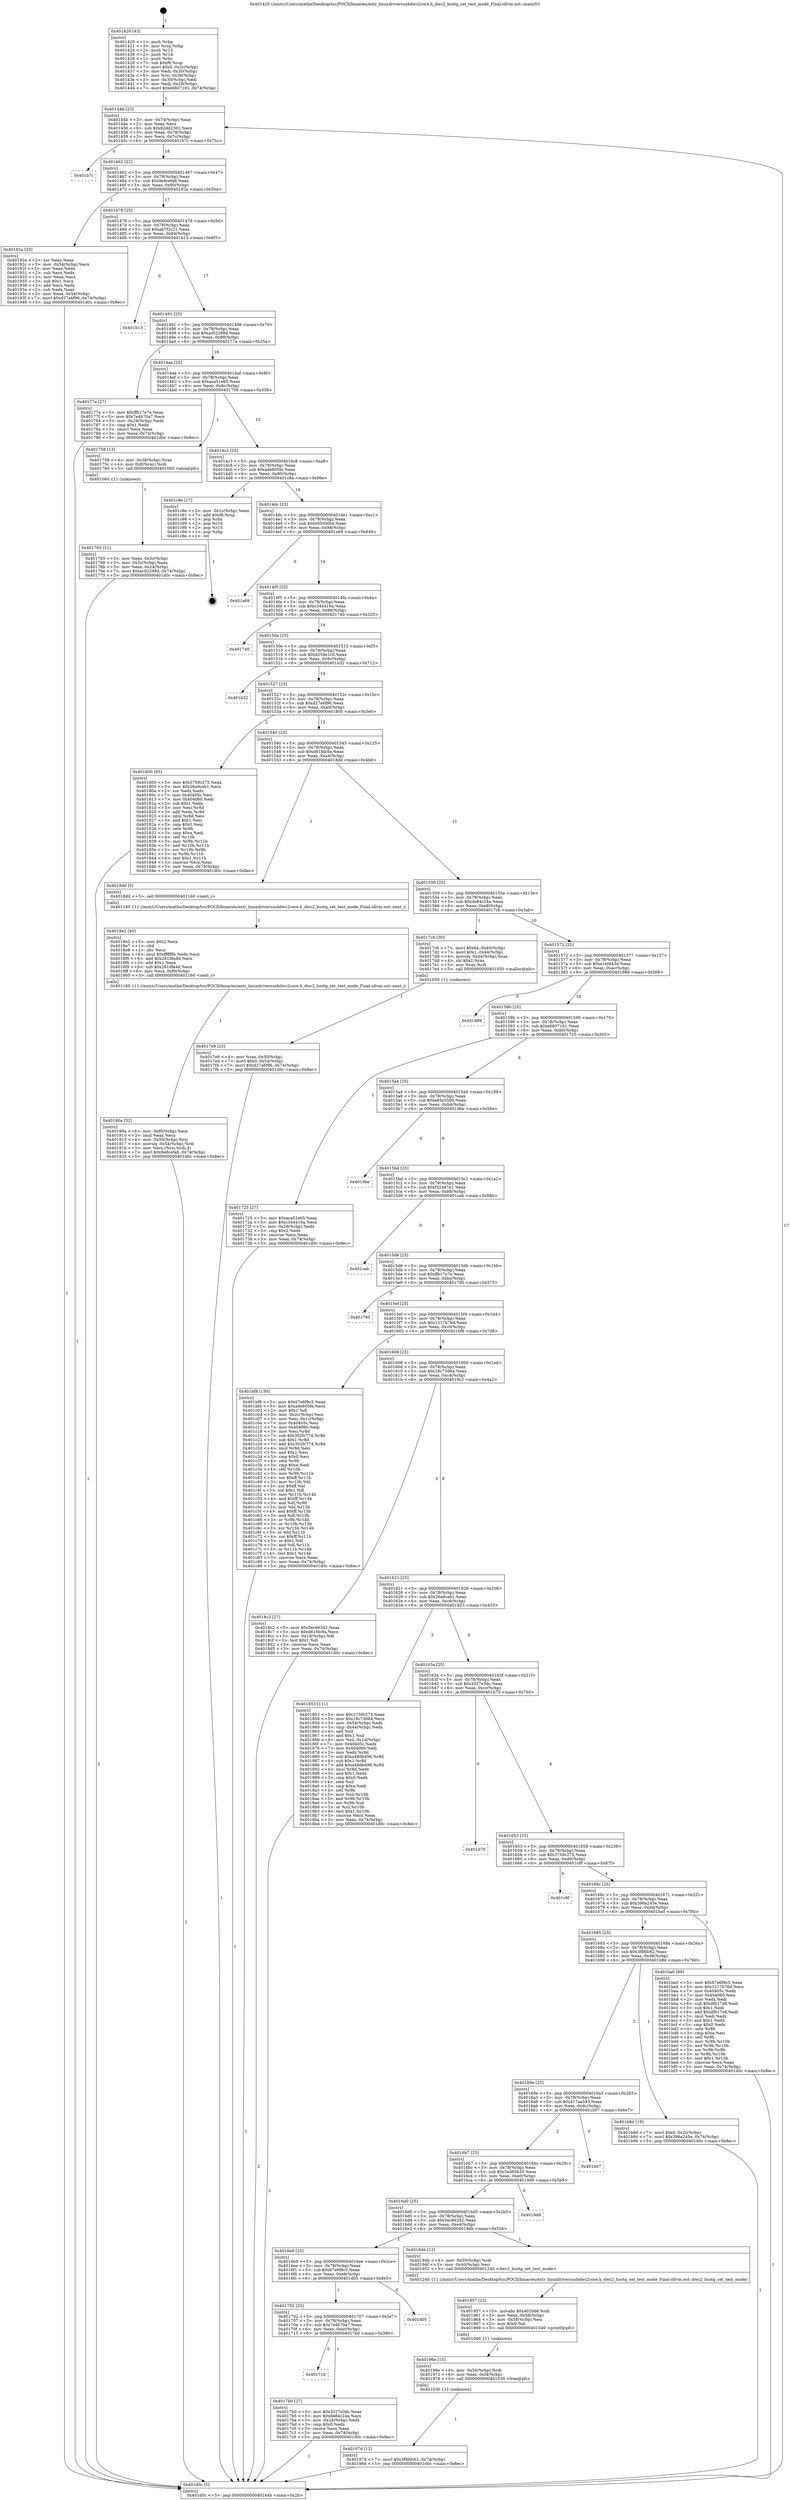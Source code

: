 digraph "0x401420" {
  label = "0x401420 (/mnt/c/Users/mathe/Desktop/tcc/POCII/binaries/extr_linuxdriversusbdwc2core.h_dwc2_hsotg_set_test_mode_Final-ollvm.out::main(0))"
  labelloc = "t"
  node[shape=record]

  Entry [label="",width=0.3,height=0.3,shape=circle,fillcolor=black,style=filled]
  "0x40144b" [label="{
     0x40144b [23]\l
     | [instrs]\l
     &nbsp;&nbsp;0x40144b \<+3\>: mov -0x74(%rbp),%eax\l
     &nbsp;&nbsp;0x40144e \<+2\>: mov %eax,%ecx\l
     &nbsp;&nbsp;0x401450 \<+6\>: sub $0x82dd2302,%ecx\l
     &nbsp;&nbsp;0x401456 \<+3\>: mov %eax,-0x78(%rbp)\l
     &nbsp;&nbsp;0x401459 \<+3\>: mov %ecx,-0x7c(%rbp)\l
     &nbsp;&nbsp;0x40145c \<+6\>: je 0000000000401b7c \<main+0x75c\>\l
  }"]
  "0x401b7c" [label="{
     0x401b7c\l
  }", style=dashed]
  "0x401462" [label="{
     0x401462 [22]\l
     | [instrs]\l
     &nbsp;&nbsp;0x401462 \<+5\>: jmp 0000000000401467 \<main+0x47\>\l
     &nbsp;&nbsp;0x401467 \<+3\>: mov -0x78(%rbp),%eax\l
     &nbsp;&nbsp;0x40146a \<+5\>: sub $0x9e8cefa6,%eax\l
     &nbsp;&nbsp;0x40146f \<+3\>: mov %eax,-0x80(%rbp)\l
     &nbsp;&nbsp;0x401472 \<+6\>: je 000000000040192a \<main+0x50a\>\l
  }"]
  Exit [label="",width=0.3,height=0.3,shape=circle,fillcolor=black,style=filled,peripheries=2]
  "0x40192a" [label="{
     0x40192a [33]\l
     | [instrs]\l
     &nbsp;&nbsp;0x40192a \<+2\>: xor %eax,%eax\l
     &nbsp;&nbsp;0x40192c \<+3\>: mov -0x54(%rbp),%ecx\l
     &nbsp;&nbsp;0x40192f \<+2\>: mov %eax,%edx\l
     &nbsp;&nbsp;0x401931 \<+2\>: sub %ecx,%edx\l
     &nbsp;&nbsp;0x401933 \<+2\>: mov %eax,%ecx\l
     &nbsp;&nbsp;0x401935 \<+3\>: sub $0x1,%ecx\l
     &nbsp;&nbsp;0x401938 \<+2\>: add %ecx,%edx\l
     &nbsp;&nbsp;0x40193a \<+2\>: sub %edx,%eax\l
     &nbsp;&nbsp;0x40193c \<+3\>: mov %eax,-0x54(%rbp)\l
     &nbsp;&nbsp;0x40193f \<+7\>: movl $0xd27a6f96,-0x74(%rbp)\l
     &nbsp;&nbsp;0x401946 \<+5\>: jmp 0000000000401d0c \<main+0x8ec\>\l
  }"]
  "0x401478" [label="{
     0x401478 [25]\l
     | [instrs]\l
     &nbsp;&nbsp;0x401478 \<+5\>: jmp 000000000040147d \<main+0x5d\>\l
     &nbsp;&nbsp;0x40147d \<+3\>: mov -0x78(%rbp),%eax\l
     &nbsp;&nbsp;0x401480 \<+5\>: sub $0xab7f2c21,%eax\l
     &nbsp;&nbsp;0x401485 \<+6\>: mov %eax,-0x84(%rbp)\l
     &nbsp;&nbsp;0x40148b \<+6\>: je 0000000000401b13 \<main+0x6f3\>\l
  }"]
  "0x40197d" [label="{
     0x40197d [12]\l
     | [instrs]\l
     &nbsp;&nbsp;0x40197d \<+7\>: movl $0x3f86fc62,-0x74(%rbp)\l
     &nbsp;&nbsp;0x401984 \<+5\>: jmp 0000000000401d0c \<main+0x8ec\>\l
  }"]
  "0x401b13" [label="{
     0x401b13\l
  }", style=dashed]
  "0x401491" [label="{
     0x401491 [25]\l
     | [instrs]\l
     &nbsp;&nbsp;0x401491 \<+5\>: jmp 0000000000401496 \<main+0x76\>\l
     &nbsp;&nbsp;0x401496 \<+3\>: mov -0x78(%rbp),%eax\l
     &nbsp;&nbsp;0x401499 \<+5\>: sub $0xac02298d,%eax\l
     &nbsp;&nbsp;0x40149e \<+6\>: mov %eax,-0x88(%rbp)\l
     &nbsp;&nbsp;0x4014a4 \<+6\>: je 000000000040177a \<main+0x35a\>\l
  }"]
  "0x40196e" [label="{
     0x40196e [15]\l
     | [instrs]\l
     &nbsp;&nbsp;0x40196e \<+4\>: mov -0x50(%rbp),%rdi\l
     &nbsp;&nbsp;0x401972 \<+6\>: mov %eax,-0xf4(%rbp)\l
     &nbsp;&nbsp;0x401978 \<+5\>: call 0000000000401030 \<free@plt\>\l
     | [calls]\l
     &nbsp;&nbsp;0x401030 \{1\} (unknown)\l
  }"]
  "0x40177a" [label="{
     0x40177a [27]\l
     | [instrs]\l
     &nbsp;&nbsp;0x40177a \<+5\>: mov $0xffb17e7e,%eax\l
     &nbsp;&nbsp;0x40177f \<+5\>: mov $0x7e4b70a7,%ecx\l
     &nbsp;&nbsp;0x401784 \<+3\>: mov -0x24(%rbp),%edx\l
     &nbsp;&nbsp;0x401787 \<+3\>: cmp $0x1,%edx\l
     &nbsp;&nbsp;0x40178a \<+3\>: cmovl %ecx,%eax\l
     &nbsp;&nbsp;0x40178d \<+3\>: mov %eax,-0x74(%rbp)\l
     &nbsp;&nbsp;0x401790 \<+5\>: jmp 0000000000401d0c \<main+0x8ec\>\l
  }"]
  "0x4014aa" [label="{
     0x4014aa [25]\l
     | [instrs]\l
     &nbsp;&nbsp;0x4014aa \<+5\>: jmp 00000000004014af \<main+0x8f\>\l
     &nbsp;&nbsp;0x4014af \<+3\>: mov -0x78(%rbp),%eax\l
     &nbsp;&nbsp;0x4014b2 \<+5\>: sub $0xaca51e65,%eax\l
     &nbsp;&nbsp;0x4014b7 \<+6\>: mov %eax,-0x8c(%rbp)\l
     &nbsp;&nbsp;0x4014bd \<+6\>: je 0000000000401758 \<main+0x338\>\l
  }"]
  "0x401957" [label="{
     0x401957 [23]\l
     | [instrs]\l
     &nbsp;&nbsp;0x401957 \<+10\>: movabs $0x4020d6,%rdi\l
     &nbsp;&nbsp;0x401961 \<+3\>: mov %eax,-0x58(%rbp)\l
     &nbsp;&nbsp;0x401964 \<+3\>: mov -0x58(%rbp),%esi\l
     &nbsp;&nbsp;0x401967 \<+2\>: mov $0x0,%al\l
     &nbsp;&nbsp;0x401969 \<+5\>: call 0000000000401040 \<printf@plt\>\l
     | [calls]\l
     &nbsp;&nbsp;0x401040 \{1\} (unknown)\l
  }"]
  "0x401758" [label="{
     0x401758 [13]\l
     | [instrs]\l
     &nbsp;&nbsp;0x401758 \<+4\>: mov -0x38(%rbp),%rax\l
     &nbsp;&nbsp;0x40175c \<+4\>: mov 0x8(%rax),%rdi\l
     &nbsp;&nbsp;0x401760 \<+5\>: call 0000000000401060 \<atoi@plt\>\l
     | [calls]\l
     &nbsp;&nbsp;0x401060 \{1\} (unknown)\l
  }"]
  "0x4014c3" [label="{
     0x4014c3 [25]\l
     | [instrs]\l
     &nbsp;&nbsp;0x4014c3 \<+5\>: jmp 00000000004014c8 \<main+0xa8\>\l
     &nbsp;&nbsp;0x4014c8 \<+3\>: mov -0x78(%rbp),%eax\l
     &nbsp;&nbsp;0x4014cb \<+5\>: sub $0xade605fe,%eax\l
     &nbsp;&nbsp;0x4014d0 \<+6\>: mov %eax,-0x90(%rbp)\l
     &nbsp;&nbsp;0x4014d6 \<+6\>: je 0000000000401c8e \<main+0x86e\>\l
  }"]
  "0x40190a" [label="{
     0x40190a [32]\l
     | [instrs]\l
     &nbsp;&nbsp;0x40190a \<+6\>: mov -0xf0(%rbp),%ecx\l
     &nbsp;&nbsp;0x401910 \<+3\>: imul %eax,%ecx\l
     &nbsp;&nbsp;0x401913 \<+4\>: mov -0x50(%rbp),%rsi\l
     &nbsp;&nbsp;0x401917 \<+4\>: movslq -0x54(%rbp),%rdi\l
     &nbsp;&nbsp;0x40191b \<+3\>: mov %ecx,(%rsi,%rdi,4)\l
     &nbsp;&nbsp;0x40191e \<+7\>: movl $0x9e8cefa6,-0x74(%rbp)\l
     &nbsp;&nbsp;0x401925 \<+5\>: jmp 0000000000401d0c \<main+0x8ec\>\l
  }"]
  "0x401c8e" [label="{
     0x401c8e [17]\l
     | [instrs]\l
     &nbsp;&nbsp;0x401c8e \<+3\>: mov -0x1c(%rbp),%eax\l
     &nbsp;&nbsp;0x401c91 \<+7\>: add $0xf8,%rsp\l
     &nbsp;&nbsp;0x401c98 \<+1\>: pop %rbx\l
     &nbsp;&nbsp;0x401c99 \<+2\>: pop %r14\l
     &nbsp;&nbsp;0x401c9b \<+2\>: pop %r15\l
     &nbsp;&nbsp;0x401c9d \<+1\>: pop %rbp\l
     &nbsp;&nbsp;0x401c9e \<+1\>: ret\l
  }"]
  "0x4014dc" [label="{
     0x4014dc [25]\l
     | [instrs]\l
     &nbsp;&nbsp;0x4014dc \<+5\>: jmp 00000000004014e1 \<main+0xc1\>\l
     &nbsp;&nbsp;0x4014e1 \<+3\>: mov -0x78(%rbp),%eax\l
     &nbsp;&nbsp;0x4014e4 \<+5\>: sub $0xb050d0ce,%eax\l
     &nbsp;&nbsp;0x4014e9 \<+6\>: mov %eax,-0x94(%rbp)\l
     &nbsp;&nbsp;0x4014ef \<+6\>: je 0000000000401a69 \<main+0x649\>\l
  }"]
  "0x4018e2" [label="{
     0x4018e2 [40]\l
     | [instrs]\l
     &nbsp;&nbsp;0x4018e2 \<+5\>: mov $0x2,%ecx\l
     &nbsp;&nbsp;0x4018e7 \<+1\>: cltd\l
     &nbsp;&nbsp;0x4018e8 \<+2\>: idiv %ecx\l
     &nbsp;&nbsp;0x4018ea \<+6\>: imul $0xfffffffe,%edx,%ecx\l
     &nbsp;&nbsp;0x4018f0 \<+6\>: add $0x281dfa4d,%ecx\l
     &nbsp;&nbsp;0x4018f6 \<+3\>: add $0x1,%ecx\l
     &nbsp;&nbsp;0x4018f9 \<+6\>: sub $0x281dfa4d,%ecx\l
     &nbsp;&nbsp;0x4018ff \<+6\>: mov %ecx,-0xf0(%rbp)\l
     &nbsp;&nbsp;0x401905 \<+5\>: call 0000000000401160 \<next_i\>\l
     | [calls]\l
     &nbsp;&nbsp;0x401160 \{1\} (/mnt/c/Users/mathe/Desktop/tcc/POCII/binaries/extr_linuxdriversusbdwc2core.h_dwc2_hsotg_set_test_mode_Final-ollvm.out::next_i)\l
  }"]
  "0x401a69" [label="{
     0x401a69\l
  }", style=dashed]
  "0x4014f5" [label="{
     0x4014f5 [25]\l
     | [instrs]\l
     &nbsp;&nbsp;0x4014f5 \<+5\>: jmp 00000000004014fa \<main+0xda\>\l
     &nbsp;&nbsp;0x4014fa \<+3\>: mov -0x78(%rbp),%eax\l
     &nbsp;&nbsp;0x4014fd \<+5\>: sub $0xc344416a,%eax\l
     &nbsp;&nbsp;0x401502 \<+6\>: mov %eax,-0x98(%rbp)\l
     &nbsp;&nbsp;0x401508 \<+6\>: je 0000000000401740 \<main+0x320\>\l
  }"]
  "0x4017e9" [label="{
     0x4017e9 [23]\l
     | [instrs]\l
     &nbsp;&nbsp;0x4017e9 \<+4\>: mov %rax,-0x50(%rbp)\l
     &nbsp;&nbsp;0x4017ed \<+7\>: movl $0x0,-0x54(%rbp)\l
     &nbsp;&nbsp;0x4017f4 \<+7\>: movl $0xd27a6f96,-0x74(%rbp)\l
     &nbsp;&nbsp;0x4017fb \<+5\>: jmp 0000000000401d0c \<main+0x8ec\>\l
  }"]
  "0x401740" [label="{
     0x401740\l
  }", style=dashed]
  "0x40150e" [label="{
     0x40150e [25]\l
     | [instrs]\l
     &nbsp;&nbsp;0x40150e \<+5\>: jmp 0000000000401513 \<main+0xf3\>\l
     &nbsp;&nbsp;0x401513 \<+3\>: mov -0x78(%rbp),%eax\l
     &nbsp;&nbsp;0x401516 \<+5\>: sub $0xd254e1c0,%eax\l
     &nbsp;&nbsp;0x40151b \<+6\>: mov %eax,-0x9c(%rbp)\l
     &nbsp;&nbsp;0x401521 \<+6\>: je 0000000000401b32 \<main+0x712\>\l
  }"]
  "0x40171b" [label="{
     0x40171b\l
  }", style=dashed]
  "0x401b32" [label="{
     0x401b32\l
  }", style=dashed]
  "0x401527" [label="{
     0x401527 [25]\l
     | [instrs]\l
     &nbsp;&nbsp;0x401527 \<+5\>: jmp 000000000040152c \<main+0x10c\>\l
     &nbsp;&nbsp;0x40152c \<+3\>: mov -0x78(%rbp),%eax\l
     &nbsp;&nbsp;0x40152f \<+5\>: sub $0xd27a6f96,%eax\l
     &nbsp;&nbsp;0x401534 \<+6\>: mov %eax,-0xa0(%rbp)\l
     &nbsp;&nbsp;0x40153a \<+6\>: je 0000000000401800 \<main+0x3e0\>\l
  }"]
  "0x4017b0" [label="{
     0x4017b0 [27]\l
     | [instrs]\l
     &nbsp;&nbsp;0x4017b0 \<+5\>: mov $0x3327e3dc,%eax\l
     &nbsp;&nbsp;0x4017b5 \<+5\>: mov $0xde84c24a,%ecx\l
     &nbsp;&nbsp;0x4017ba \<+3\>: mov -0x24(%rbp),%edx\l
     &nbsp;&nbsp;0x4017bd \<+3\>: cmp $0x0,%edx\l
     &nbsp;&nbsp;0x4017c0 \<+3\>: cmove %ecx,%eax\l
     &nbsp;&nbsp;0x4017c3 \<+3\>: mov %eax,-0x74(%rbp)\l
     &nbsp;&nbsp;0x4017c6 \<+5\>: jmp 0000000000401d0c \<main+0x8ec\>\l
  }"]
  "0x401800" [label="{
     0x401800 [83]\l
     | [instrs]\l
     &nbsp;&nbsp;0x401800 \<+5\>: mov $0x3759c275,%eax\l
     &nbsp;&nbsp;0x401805 \<+5\>: mov $0x26a9cab1,%ecx\l
     &nbsp;&nbsp;0x40180a \<+2\>: xor %edx,%edx\l
     &nbsp;&nbsp;0x40180c \<+7\>: mov 0x40405c,%esi\l
     &nbsp;&nbsp;0x401813 \<+7\>: mov 0x404060,%edi\l
     &nbsp;&nbsp;0x40181a \<+3\>: sub $0x1,%edx\l
     &nbsp;&nbsp;0x40181d \<+3\>: mov %esi,%r8d\l
     &nbsp;&nbsp;0x401820 \<+3\>: add %edx,%r8d\l
     &nbsp;&nbsp;0x401823 \<+4\>: imul %r8d,%esi\l
     &nbsp;&nbsp;0x401827 \<+3\>: and $0x1,%esi\l
     &nbsp;&nbsp;0x40182a \<+3\>: cmp $0x0,%esi\l
     &nbsp;&nbsp;0x40182d \<+4\>: sete %r9b\l
     &nbsp;&nbsp;0x401831 \<+3\>: cmp $0xa,%edi\l
     &nbsp;&nbsp;0x401834 \<+4\>: setl %r10b\l
     &nbsp;&nbsp;0x401838 \<+3\>: mov %r9b,%r11b\l
     &nbsp;&nbsp;0x40183b \<+3\>: and %r10b,%r11b\l
     &nbsp;&nbsp;0x40183e \<+3\>: xor %r10b,%r9b\l
     &nbsp;&nbsp;0x401841 \<+3\>: or %r9b,%r11b\l
     &nbsp;&nbsp;0x401844 \<+4\>: test $0x1,%r11b\l
     &nbsp;&nbsp;0x401848 \<+3\>: cmovne %ecx,%eax\l
     &nbsp;&nbsp;0x40184b \<+3\>: mov %eax,-0x74(%rbp)\l
     &nbsp;&nbsp;0x40184e \<+5\>: jmp 0000000000401d0c \<main+0x8ec\>\l
  }"]
  "0x401540" [label="{
     0x401540 [25]\l
     | [instrs]\l
     &nbsp;&nbsp;0x401540 \<+5\>: jmp 0000000000401545 \<main+0x125\>\l
     &nbsp;&nbsp;0x401545 \<+3\>: mov -0x78(%rbp),%eax\l
     &nbsp;&nbsp;0x401548 \<+5\>: sub $0xd61fdc9a,%eax\l
     &nbsp;&nbsp;0x40154d \<+6\>: mov %eax,-0xa4(%rbp)\l
     &nbsp;&nbsp;0x401553 \<+6\>: je 00000000004018dd \<main+0x4bd\>\l
  }"]
  "0x401702" [label="{
     0x401702 [25]\l
     | [instrs]\l
     &nbsp;&nbsp;0x401702 \<+5\>: jmp 0000000000401707 \<main+0x2e7\>\l
     &nbsp;&nbsp;0x401707 \<+3\>: mov -0x78(%rbp),%eax\l
     &nbsp;&nbsp;0x40170a \<+5\>: sub $0x7e4b70a7,%eax\l
     &nbsp;&nbsp;0x40170f \<+6\>: mov %eax,-0xec(%rbp)\l
     &nbsp;&nbsp;0x401715 \<+6\>: je 00000000004017b0 \<main+0x390\>\l
  }"]
  "0x4018dd" [label="{
     0x4018dd [5]\l
     | [instrs]\l
     &nbsp;&nbsp;0x4018dd \<+5\>: call 0000000000401160 \<next_i\>\l
     | [calls]\l
     &nbsp;&nbsp;0x401160 \{1\} (/mnt/c/Users/mathe/Desktop/tcc/POCII/binaries/extr_linuxdriversusbdwc2core.h_dwc2_hsotg_set_test_mode_Final-ollvm.out::next_i)\l
  }"]
  "0x401559" [label="{
     0x401559 [25]\l
     | [instrs]\l
     &nbsp;&nbsp;0x401559 \<+5\>: jmp 000000000040155e \<main+0x13e\>\l
     &nbsp;&nbsp;0x40155e \<+3\>: mov -0x78(%rbp),%eax\l
     &nbsp;&nbsp;0x401561 \<+5\>: sub $0xde84c24a,%eax\l
     &nbsp;&nbsp;0x401566 \<+6\>: mov %eax,-0xa8(%rbp)\l
     &nbsp;&nbsp;0x40156c \<+6\>: je 00000000004017cb \<main+0x3ab\>\l
  }"]
  "0x401d05" [label="{
     0x401d05\l
  }", style=dashed]
  "0x4017cb" [label="{
     0x4017cb [30]\l
     | [instrs]\l
     &nbsp;&nbsp;0x4017cb \<+7\>: movl $0x64,-0x40(%rbp)\l
     &nbsp;&nbsp;0x4017d2 \<+7\>: movl $0x1,-0x44(%rbp)\l
     &nbsp;&nbsp;0x4017d9 \<+4\>: movslq -0x44(%rbp),%rax\l
     &nbsp;&nbsp;0x4017dd \<+4\>: shl $0x2,%rax\l
     &nbsp;&nbsp;0x4017e1 \<+3\>: mov %rax,%rdi\l
     &nbsp;&nbsp;0x4017e4 \<+5\>: call 0000000000401050 \<malloc@plt\>\l
     | [calls]\l
     &nbsp;&nbsp;0x401050 \{1\} (unknown)\l
  }"]
  "0x401572" [label="{
     0x401572 [25]\l
     | [instrs]\l
     &nbsp;&nbsp;0x401572 \<+5\>: jmp 0000000000401577 \<main+0x157\>\l
     &nbsp;&nbsp;0x401577 \<+3\>: mov -0x78(%rbp),%eax\l
     &nbsp;&nbsp;0x40157a \<+5\>: sub $0xe1ef443d,%eax\l
     &nbsp;&nbsp;0x40157f \<+6\>: mov %eax,-0xac(%rbp)\l
     &nbsp;&nbsp;0x401585 \<+6\>: je 0000000000401989 \<main+0x569\>\l
  }"]
  "0x4016e9" [label="{
     0x4016e9 [25]\l
     | [instrs]\l
     &nbsp;&nbsp;0x4016e9 \<+5\>: jmp 00000000004016ee \<main+0x2ce\>\l
     &nbsp;&nbsp;0x4016ee \<+3\>: mov -0x78(%rbp),%eax\l
     &nbsp;&nbsp;0x4016f1 \<+5\>: sub $0x67e6f9c5,%eax\l
     &nbsp;&nbsp;0x4016f6 \<+6\>: mov %eax,-0xe8(%rbp)\l
     &nbsp;&nbsp;0x4016fc \<+6\>: je 0000000000401d05 \<main+0x8e5\>\l
  }"]
  "0x401989" [label="{
     0x401989\l
  }", style=dashed]
  "0x40158b" [label="{
     0x40158b [25]\l
     | [instrs]\l
     &nbsp;&nbsp;0x40158b \<+5\>: jmp 0000000000401590 \<main+0x170\>\l
     &nbsp;&nbsp;0x401590 \<+3\>: mov -0x78(%rbp),%eax\l
     &nbsp;&nbsp;0x401593 \<+5\>: sub $0xe6807161,%eax\l
     &nbsp;&nbsp;0x401598 \<+6\>: mov %eax,-0xb0(%rbp)\l
     &nbsp;&nbsp;0x40159e \<+6\>: je 0000000000401725 \<main+0x305\>\l
  }"]
  "0x40194b" [label="{
     0x40194b [12]\l
     | [instrs]\l
     &nbsp;&nbsp;0x40194b \<+4\>: mov -0x50(%rbp),%rdi\l
     &nbsp;&nbsp;0x40194f \<+3\>: mov -0x40(%rbp),%esi\l
     &nbsp;&nbsp;0x401952 \<+5\>: call 0000000000401240 \<dwc2_hsotg_set_test_mode\>\l
     | [calls]\l
     &nbsp;&nbsp;0x401240 \{1\} (/mnt/c/Users/mathe/Desktop/tcc/POCII/binaries/extr_linuxdriversusbdwc2core.h_dwc2_hsotg_set_test_mode_Final-ollvm.out::dwc2_hsotg_set_test_mode)\l
  }"]
  "0x401725" [label="{
     0x401725 [27]\l
     | [instrs]\l
     &nbsp;&nbsp;0x401725 \<+5\>: mov $0xaca51e65,%eax\l
     &nbsp;&nbsp;0x40172a \<+5\>: mov $0xc344416a,%ecx\l
     &nbsp;&nbsp;0x40172f \<+3\>: mov -0x28(%rbp),%edx\l
     &nbsp;&nbsp;0x401732 \<+3\>: cmp $0x2,%edx\l
     &nbsp;&nbsp;0x401735 \<+3\>: cmovne %ecx,%eax\l
     &nbsp;&nbsp;0x401738 \<+3\>: mov %eax,-0x74(%rbp)\l
     &nbsp;&nbsp;0x40173b \<+5\>: jmp 0000000000401d0c \<main+0x8ec\>\l
  }"]
  "0x4015a4" [label="{
     0x4015a4 [25]\l
     | [instrs]\l
     &nbsp;&nbsp;0x4015a4 \<+5\>: jmp 00000000004015a9 \<main+0x189\>\l
     &nbsp;&nbsp;0x4015a9 \<+3\>: mov -0x78(%rbp),%eax\l
     &nbsp;&nbsp;0x4015ac \<+5\>: sub $0xe83e5506,%eax\l
     &nbsp;&nbsp;0x4015b1 \<+6\>: mov %eax,-0xb4(%rbp)\l
     &nbsp;&nbsp;0x4015b7 \<+6\>: je 00000000004019be \<main+0x59e\>\l
  }"]
  "0x401d0c" [label="{
     0x401d0c [5]\l
     | [instrs]\l
     &nbsp;&nbsp;0x401d0c \<+5\>: jmp 000000000040144b \<main+0x2b\>\l
  }"]
  "0x401420" [label="{
     0x401420 [43]\l
     | [instrs]\l
     &nbsp;&nbsp;0x401420 \<+1\>: push %rbp\l
     &nbsp;&nbsp;0x401421 \<+3\>: mov %rsp,%rbp\l
     &nbsp;&nbsp;0x401424 \<+2\>: push %r15\l
     &nbsp;&nbsp;0x401426 \<+2\>: push %r14\l
     &nbsp;&nbsp;0x401428 \<+1\>: push %rbx\l
     &nbsp;&nbsp;0x401429 \<+7\>: sub $0xf8,%rsp\l
     &nbsp;&nbsp;0x401430 \<+7\>: movl $0x0,-0x2c(%rbp)\l
     &nbsp;&nbsp;0x401437 \<+3\>: mov %edi,-0x30(%rbp)\l
     &nbsp;&nbsp;0x40143a \<+4\>: mov %rsi,-0x38(%rbp)\l
     &nbsp;&nbsp;0x40143e \<+3\>: mov -0x30(%rbp),%edi\l
     &nbsp;&nbsp;0x401441 \<+3\>: mov %edi,-0x28(%rbp)\l
     &nbsp;&nbsp;0x401444 \<+7\>: movl $0xe6807161,-0x74(%rbp)\l
  }"]
  "0x401765" [label="{
     0x401765 [21]\l
     | [instrs]\l
     &nbsp;&nbsp;0x401765 \<+3\>: mov %eax,-0x3c(%rbp)\l
     &nbsp;&nbsp;0x401768 \<+3\>: mov -0x3c(%rbp),%eax\l
     &nbsp;&nbsp;0x40176b \<+3\>: mov %eax,-0x24(%rbp)\l
     &nbsp;&nbsp;0x40176e \<+7\>: movl $0xac02298d,-0x74(%rbp)\l
     &nbsp;&nbsp;0x401775 \<+5\>: jmp 0000000000401d0c \<main+0x8ec\>\l
  }"]
  "0x4016d0" [label="{
     0x4016d0 [25]\l
     | [instrs]\l
     &nbsp;&nbsp;0x4016d0 \<+5\>: jmp 00000000004016d5 \<main+0x2b5\>\l
     &nbsp;&nbsp;0x4016d5 \<+3\>: mov -0x78(%rbp),%eax\l
     &nbsp;&nbsp;0x4016d8 \<+5\>: sub $0x5ec66342,%eax\l
     &nbsp;&nbsp;0x4016dd \<+6\>: mov %eax,-0xe4(%rbp)\l
     &nbsp;&nbsp;0x4016e3 \<+6\>: je 000000000040194b \<main+0x52b\>\l
  }"]
  "0x4019be" [label="{
     0x4019be\l
  }", style=dashed]
  "0x4015bd" [label="{
     0x4015bd [25]\l
     | [instrs]\l
     &nbsp;&nbsp;0x4015bd \<+5\>: jmp 00000000004015c2 \<main+0x1a2\>\l
     &nbsp;&nbsp;0x4015c2 \<+3\>: mov -0x78(%rbp),%eax\l
     &nbsp;&nbsp;0x4015c5 \<+5\>: sub $0xf32497e1,%eax\l
     &nbsp;&nbsp;0x4015ca \<+6\>: mov %eax,-0xb8(%rbp)\l
     &nbsp;&nbsp;0x4015d0 \<+6\>: je 0000000000401cab \<main+0x88b\>\l
  }"]
  "0x4019d9" [label="{
     0x4019d9\l
  }", style=dashed]
  "0x401cab" [label="{
     0x401cab\l
  }", style=dashed]
  "0x4015d6" [label="{
     0x4015d6 [25]\l
     | [instrs]\l
     &nbsp;&nbsp;0x4015d6 \<+5\>: jmp 00000000004015db \<main+0x1bb\>\l
     &nbsp;&nbsp;0x4015db \<+3\>: mov -0x78(%rbp),%eax\l
     &nbsp;&nbsp;0x4015de \<+5\>: sub $0xffb17e7e,%eax\l
     &nbsp;&nbsp;0x4015e3 \<+6\>: mov %eax,-0xbc(%rbp)\l
     &nbsp;&nbsp;0x4015e9 \<+6\>: je 0000000000401795 \<main+0x375\>\l
  }"]
  "0x4016b7" [label="{
     0x4016b7 [25]\l
     | [instrs]\l
     &nbsp;&nbsp;0x4016b7 \<+5\>: jmp 00000000004016bc \<main+0x29c\>\l
     &nbsp;&nbsp;0x4016bc \<+3\>: mov -0x78(%rbp),%eax\l
     &nbsp;&nbsp;0x4016bf \<+5\>: sub $0x5ad65b35,%eax\l
     &nbsp;&nbsp;0x4016c4 \<+6\>: mov %eax,-0xe0(%rbp)\l
     &nbsp;&nbsp;0x4016ca \<+6\>: je 00000000004019d9 \<main+0x5b9\>\l
  }"]
  "0x401795" [label="{
     0x401795\l
  }", style=dashed]
  "0x4015ef" [label="{
     0x4015ef [25]\l
     | [instrs]\l
     &nbsp;&nbsp;0x4015ef \<+5\>: jmp 00000000004015f4 \<main+0x1d4\>\l
     &nbsp;&nbsp;0x4015f4 \<+3\>: mov -0x78(%rbp),%eax\l
     &nbsp;&nbsp;0x4015f7 \<+5\>: sub $0x1217b76d,%eax\l
     &nbsp;&nbsp;0x4015fc \<+6\>: mov %eax,-0xc0(%rbp)\l
     &nbsp;&nbsp;0x401602 \<+6\>: je 0000000000401bf8 \<main+0x7d8\>\l
  }"]
  "0x401b07" [label="{
     0x401b07\l
  }", style=dashed]
  "0x401bf8" [label="{
     0x401bf8 [150]\l
     | [instrs]\l
     &nbsp;&nbsp;0x401bf8 \<+5\>: mov $0x67e6f9c5,%eax\l
     &nbsp;&nbsp;0x401bfd \<+5\>: mov $0xade605fe,%ecx\l
     &nbsp;&nbsp;0x401c02 \<+2\>: mov $0x1,%dl\l
     &nbsp;&nbsp;0x401c04 \<+3\>: mov -0x2c(%rbp),%esi\l
     &nbsp;&nbsp;0x401c07 \<+3\>: mov %esi,-0x1c(%rbp)\l
     &nbsp;&nbsp;0x401c0a \<+7\>: mov 0x40405c,%esi\l
     &nbsp;&nbsp;0x401c11 \<+7\>: mov 0x404060,%edi\l
     &nbsp;&nbsp;0x401c18 \<+3\>: mov %esi,%r8d\l
     &nbsp;&nbsp;0x401c1b \<+7\>: sub $0x302fc774,%r8d\l
     &nbsp;&nbsp;0x401c22 \<+4\>: sub $0x1,%r8d\l
     &nbsp;&nbsp;0x401c26 \<+7\>: add $0x302fc774,%r8d\l
     &nbsp;&nbsp;0x401c2d \<+4\>: imul %r8d,%esi\l
     &nbsp;&nbsp;0x401c31 \<+3\>: and $0x1,%esi\l
     &nbsp;&nbsp;0x401c34 \<+3\>: cmp $0x0,%esi\l
     &nbsp;&nbsp;0x401c37 \<+4\>: sete %r9b\l
     &nbsp;&nbsp;0x401c3b \<+3\>: cmp $0xa,%edi\l
     &nbsp;&nbsp;0x401c3e \<+4\>: setl %r10b\l
     &nbsp;&nbsp;0x401c42 \<+3\>: mov %r9b,%r11b\l
     &nbsp;&nbsp;0x401c45 \<+4\>: xor $0xff,%r11b\l
     &nbsp;&nbsp;0x401c49 \<+3\>: mov %r10b,%bl\l
     &nbsp;&nbsp;0x401c4c \<+3\>: xor $0xff,%bl\l
     &nbsp;&nbsp;0x401c4f \<+3\>: xor $0x1,%dl\l
     &nbsp;&nbsp;0x401c52 \<+3\>: mov %r11b,%r14b\l
     &nbsp;&nbsp;0x401c55 \<+4\>: and $0xff,%r14b\l
     &nbsp;&nbsp;0x401c59 \<+3\>: and %dl,%r9b\l
     &nbsp;&nbsp;0x401c5c \<+3\>: mov %bl,%r15b\l
     &nbsp;&nbsp;0x401c5f \<+4\>: and $0xff,%r15b\l
     &nbsp;&nbsp;0x401c63 \<+3\>: and %dl,%r10b\l
     &nbsp;&nbsp;0x401c66 \<+3\>: or %r9b,%r14b\l
     &nbsp;&nbsp;0x401c69 \<+3\>: or %r10b,%r15b\l
     &nbsp;&nbsp;0x401c6c \<+3\>: xor %r15b,%r14b\l
     &nbsp;&nbsp;0x401c6f \<+3\>: or %bl,%r11b\l
     &nbsp;&nbsp;0x401c72 \<+4\>: xor $0xff,%r11b\l
     &nbsp;&nbsp;0x401c76 \<+3\>: or $0x1,%dl\l
     &nbsp;&nbsp;0x401c79 \<+3\>: and %dl,%r11b\l
     &nbsp;&nbsp;0x401c7c \<+3\>: or %r11b,%r14b\l
     &nbsp;&nbsp;0x401c7f \<+4\>: test $0x1,%r14b\l
     &nbsp;&nbsp;0x401c83 \<+3\>: cmovne %ecx,%eax\l
     &nbsp;&nbsp;0x401c86 \<+3\>: mov %eax,-0x74(%rbp)\l
     &nbsp;&nbsp;0x401c89 \<+5\>: jmp 0000000000401d0c \<main+0x8ec\>\l
  }"]
  "0x401608" [label="{
     0x401608 [25]\l
     | [instrs]\l
     &nbsp;&nbsp;0x401608 \<+5\>: jmp 000000000040160d \<main+0x1ed\>\l
     &nbsp;&nbsp;0x40160d \<+3\>: mov -0x78(%rbp),%eax\l
     &nbsp;&nbsp;0x401610 \<+5\>: sub $0x18c73064,%eax\l
     &nbsp;&nbsp;0x401615 \<+6\>: mov %eax,-0xc4(%rbp)\l
     &nbsp;&nbsp;0x40161b \<+6\>: je 00000000004018c2 \<main+0x4a2\>\l
  }"]
  "0x40169e" [label="{
     0x40169e [25]\l
     | [instrs]\l
     &nbsp;&nbsp;0x40169e \<+5\>: jmp 00000000004016a3 \<main+0x283\>\l
     &nbsp;&nbsp;0x4016a3 \<+3\>: mov -0x78(%rbp),%eax\l
     &nbsp;&nbsp;0x4016a6 \<+5\>: sub $0x417aa543,%eax\l
     &nbsp;&nbsp;0x4016ab \<+6\>: mov %eax,-0xdc(%rbp)\l
     &nbsp;&nbsp;0x4016b1 \<+6\>: je 0000000000401b07 \<main+0x6e7\>\l
  }"]
  "0x4018c2" [label="{
     0x4018c2 [27]\l
     | [instrs]\l
     &nbsp;&nbsp;0x4018c2 \<+5\>: mov $0x5ec66342,%eax\l
     &nbsp;&nbsp;0x4018c7 \<+5\>: mov $0xd61fdc9a,%ecx\l
     &nbsp;&nbsp;0x4018cc \<+3\>: mov -0x1d(%rbp),%dl\l
     &nbsp;&nbsp;0x4018cf \<+3\>: test $0x1,%dl\l
     &nbsp;&nbsp;0x4018d2 \<+3\>: cmovne %ecx,%eax\l
     &nbsp;&nbsp;0x4018d5 \<+3\>: mov %eax,-0x74(%rbp)\l
     &nbsp;&nbsp;0x4018d8 \<+5\>: jmp 0000000000401d0c \<main+0x8ec\>\l
  }"]
  "0x401621" [label="{
     0x401621 [25]\l
     | [instrs]\l
     &nbsp;&nbsp;0x401621 \<+5\>: jmp 0000000000401626 \<main+0x206\>\l
     &nbsp;&nbsp;0x401626 \<+3\>: mov -0x78(%rbp),%eax\l
     &nbsp;&nbsp;0x401629 \<+5\>: sub $0x26a9cab1,%eax\l
     &nbsp;&nbsp;0x40162e \<+6\>: mov %eax,-0xc8(%rbp)\l
     &nbsp;&nbsp;0x401634 \<+6\>: je 0000000000401853 \<main+0x433\>\l
  }"]
  "0x401b8d" [label="{
     0x401b8d [19]\l
     | [instrs]\l
     &nbsp;&nbsp;0x401b8d \<+7\>: movl $0x0,-0x2c(%rbp)\l
     &nbsp;&nbsp;0x401b94 \<+7\>: movl $0x396a245e,-0x74(%rbp)\l
     &nbsp;&nbsp;0x401b9b \<+5\>: jmp 0000000000401d0c \<main+0x8ec\>\l
  }"]
  "0x401853" [label="{
     0x401853 [111]\l
     | [instrs]\l
     &nbsp;&nbsp;0x401853 \<+5\>: mov $0x3759c275,%eax\l
     &nbsp;&nbsp;0x401858 \<+5\>: mov $0x18c73064,%ecx\l
     &nbsp;&nbsp;0x40185d \<+3\>: mov -0x54(%rbp),%edx\l
     &nbsp;&nbsp;0x401860 \<+3\>: cmp -0x44(%rbp),%edx\l
     &nbsp;&nbsp;0x401863 \<+4\>: setl %sil\l
     &nbsp;&nbsp;0x401867 \<+4\>: and $0x1,%sil\l
     &nbsp;&nbsp;0x40186b \<+4\>: mov %sil,-0x1d(%rbp)\l
     &nbsp;&nbsp;0x40186f \<+7\>: mov 0x40405c,%edx\l
     &nbsp;&nbsp;0x401876 \<+7\>: mov 0x404060,%edi\l
     &nbsp;&nbsp;0x40187d \<+3\>: mov %edx,%r8d\l
     &nbsp;&nbsp;0x401880 \<+7\>: sub $0xa48db496,%r8d\l
     &nbsp;&nbsp;0x401887 \<+4\>: sub $0x1,%r8d\l
     &nbsp;&nbsp;0x40188b \<+7\>: add $0xa48db496,%r8d\l
     &nbsp;&nbsp;0x401892 \<+4\>: imul %r8d,%edx\l
     &nbsp;&nbsp;0x401896 \<+3\>: and $0x1,%edx\l
     &nbsp;&nbsp;0x401899 \<+3\>: cmp $0x0,%edx\l
     &nbsp;&nbsp;0x40189c \<+4\>: sete %sil\l
     &nbsp;&nbsp;0x4018a0 \<+3\>: cmp $0xa,%edi\l
     &nbsp;&nbsp;0x4018a3 \<+4\>: setl %r9b\l
     &nbsp;&nbsp;0x4018a7 \<+3\>: mov %sil,%r10b\l
     &nbsp;&nbsp;0x4018aa \<+3\>: and %r9b,%r10b\l
     &nbsp;&nbsp;0x4018ad \<+3\>: xor %r9b,%sil\l
     &nbsp;&nbsp;0x4018b0 \<+3\>: or %sil,%r10b\l
     &nbsp;&nbsp;0x4018b3 \<+4\>: test $0x1,%r10b\l
     &nbsp;&nbsp;0x4018b7 \<+3\>: cmovne %ecx,%eax\l
     &nbsp;&nbsp;0x4018ba \<+3\>: mov %eax,-0x74(%rbp)\l
     &nbsp;&nbsp;0x4018bd \<+5\>: jmp 0000000000401d0c \<main+0x8ec\>\l
  }"]
  "0x40163a" [label="{
     0x40163a [25]\l
     | [instrs]\l
     &nbsp;&nbsp;0x40163a \<+5\>: jmp 000000000040163f \<main+0x21f\>\l
     &nbsp;&nbsp;0x40163f \<+3\>: mov -0x78(%rbp),%eax\l
     &nbsp;&nbsp;0x401642 \<+5\>: sub $0x3327e3dc,%eax\l
     &nbsp;&nbsp;0x401647 \<+6\>: mov %eax,-0xcc(%rbp)\l
     &nbsp;&nbsp;0x40164d \<+6\>: je 0000000000401b70 \<main+0x750\>\l
  }"]
  "0x401685" [label="{
     0x401685 [25]\l
     | [instrs]\l
     &nbsp;&nbsp;0x401685 \<+5\>: jmp 000000000040168a \<main+0x26a\>\l
     &nbsp;&nbsp;0x40168a \<+3\>: mov -0x78(%rbp),%eax\l
     &nbsp;&nbsp;0x40168d \<+5\>: sub $0x3f86fc62,%eax\l
     &nbsp;&nbsp;0x401692 \<+6\>: mov %eax,-0xd8(%rbp)\l
     &nbsp;&nbsp;0x401698 \<+6\>: je 0000000000401b8d \<main+0x76d\>\l
  }"]
  "0x401b70" [label="{
     0x401b70\l
  }", style=dashed]
  "0x401653" [label="{
     0x401653 [25]\l
     | [instrs]\l
     &nbsp;&nbsp;0x401653 \<+5\>: jmp 0000000000401658 \<main+0x238\>\l
     &nbsp;&nbsp;0x401658 \<+3\>: mov -0x78(%rbp),%eax\l
     &nbsp;&nbsp;0x40165b \<+5\>: sub $0x3759c275,%eax\l
     &nbsp;&nbsp;0x401660 \<+6\>: mov %eax,-0xd0(%rbp)\l
     &nbsp;&nbsp;0x401666 \<+6\>: je 0000000000401c9f \<main+0x87f\>\l
  }"]
  "0x401ba0" [label="{
     0x401ba0 [88]\l
     | [instrs]\l
     &nbsp;&nbsp;0x401ba0 \<+5\>: mov $0x67e6f9c5,%eax\l
     &nbsp;&nbsp;0x401ba5 \<+5\>: mov $0x1217b76d,%ecx\l
     &nbsp;&nbsp;0x401baa \<+7\>: mov 0x40405c,%edx\l
     &nbsp;&nbsp;0x401bb1 \<+7\>: mov 0x404060,%esi\l
     &nbsp;&nbsp;0x401bb8 \<+2\>: mov %edx,%edi\l
     &nbsp;&nbsp;0x401bba \<+6\>: sub $0xdfb17e8,%edi\l
     &nbsp;&nbsp;0x401bc0 \<+3\>: sub $0x1,%edi\l
     &nbsp;&nbsp;0x401bc3 \<+6\>: add $0xdfb17e8,%edi\l
     &nbsp;&nbsp;0x401bc9 \<+3\>: imul %edi,%edx\l
     &nbsp;&nbsp;0x401bcc \<+3\>: and $0x1,%edx\l
     &nbsp;&nbsp;0x401bcf \<+3\>: cmp $0x0,%edx\l
     &nbsp;&nbsp;0x401bd2 \<+4\>: sete %r8b\l
     &nbsp;&nbsp;0x401bd6 \<+3\>: cmp $0xa,%esi\l
     &nbsp;&nbsp;0x401bd9 \<+4\>: setl %r9b\l
     &nbsp;&nbsp;0x401bdd \<+3\>: mov %r8b,%r10b\l
     &nbsp;&nbsp;0x401be0 \<+3\>: and %r9b,%r10b\l
     &nbsp;&nbsp;0x401be3 \<+3\>: xor %r9b,%r8b\l
     &nbsp;&nbsp;0x401be6 \<+3\>: or %r8b,%r10b\l
     &nbsp;&nbsp;0x401be9 \<+4\>: test $0x1,%r10b\l
     &nbsp;&nbsp;0x401bed \<+3\>: cmovne %ecx,%eax\l
     &nbsp;&nbsp;0x401bf0 \<+3\>: mov %eax,-0x74(%rbp)\l
     &nbsp;&nbsp;0x401bf3 \<+5\>: jmp 0000000000401d0c \<main+0x8ec\>\l
  }"]
  "0x401c9f" [label="{
     0x401c9f\l
  }", style=dashed]
  "0x40166c" [label="{
     0x40166c [25]\l
     | [instrs]\l
     &nbsp;&nbsp;0x40166c \<+5\>: jmp 0000000000401671 \<main+0x251\>\l
     &nbsp;&nbsp;0x401671 \<+3\>: mov -0x78(%rbp),%eax\l
     &nbsp;&nbsp;0x401674 \<+5\>: sub $0x396a245e,%eax\l
     &nbsp;&nbsp;0x401679 \<+6\>: mov %eax,-0xd4(%rbp)\l
     &nbsp;&nbsp;0x40167f \<+6\>: je 0000000000401ba0 \<main+0x780\>\l
  }"]
  Entry -> "0x401420" [label=" 1"]
  "0x40144b" -> "0x401b7c" [label=" 0"]
  "0x40144b" -> "0x401462" [label=" 18"]
  "0x401c8e" -> Exit [label=" 1"]
  "0x401462" -> "0x40192a" [label=" 1"]
  "0x401462" -> "0x401478" [label=" 17"]
  "0x401bf8" -> "0x401d0c" [label=" 1"]
  "0x401478" -> "0x401b13" [label=" 0"]
  "0x401478" -> "0x401491" [label=" 17"]
  "0x401ba0" -> "0x401d0c" [label=" 1"]
  "0x401491" -> "0x40177a" [label=" 1"]
  "0x401491" -> "0x4014aa" [label=" 16"]
  "0x401b8d" -> "0x401d0c" [label=" 1"]
  "0x4014aa" -> "0x401758" [label=" 1"]
  "0x4014aa" -> "0x4014c3" [label=" 15"]
  "0x40197d" -> "0x401d0c" [label=" 1"]
  "0x4014c3" -> "0x401c8e" [label=" 1"]
  "0x4014c3" -> "0x4014dc" [label=" 14"]
  "0x40196e" -> "0x40197d" [label=" 1"]
  "0x4014dc" -> "0x401a69" [label=" 0"]
  "0x4014dc" -> "0x4014f5" [label=" 14"]
  "0x401957" -> "0x40196e" [label=" 1"]
  "0x4014f5" -> "0x401740" [label=" 0"]
  "0x4014f5" -> "0x40150e" [label=" 14"]
  "0x40194b" -> "0x401957" [label=" 1"]
  "0x40150e" -> "0x401b32" [label=" 0"]
  "0x40150e" -> "0x401527" [label=" 14"]
  "0x40192a" -> "0x401d0c" [label=" 1"]
  "0x401527" -> "0x401800" [label=" 2"]
  "0x401527" -> "0x401540" [label=" 12"]
  "0x40190a" -> "0x401d0c" [label=" 1"]
  "0x401540" -> "0x4018dd" [label=" 1"]
  "0x401540" -> "0x401559" [label=" 11"]
  "0x4018dd" -> "0x4018e2" [label=" 1"]
  "0x401559" -> "0x4017cb" [label=" 1"]
  "0x401559" -> "0x401572" [label=" 10"]
  "0x4018c2" -> "0x401d0c" [label=" 2"]
  "0x401572" -> "0x401989" [label=" 0"]
  "0x401572" -> "0x40158b" [label=" 10"]
  "0x401800" -> "0x401d0c" [label=" 2"]
  "0x40158b" -> "0x401725" [label=" 1"]
  "0x40158b" -> "0x4015a4" [label=" 9"]
  "0x401725" -> "0x401d0c" [label=" 1"]
  "0x401420" -> "0x40144b" [label=" 1"]
  "0x401d0c" -> "0x40144b" [label=" 17"]
  "0x401758" -> "0x401765" [label=" 1"]
  "0x401765" -> "0x401d0c" [label=" 1"]
  "0x40177a" -> "0x401d0c" [label=" 1"]
  "0x4017e9" -> "0x401d0c" [label=" 1"]
  "0x4015a4" -> "0x4019be" [label=" 0"]
  "0x4015a4" -> "0x4015bd" [label=" 9"]
  "0x4017b0" -> "0x401d0c" [label=" 1"]
  "0x4015bd" -> "0x401cab" [label=" 0"]
  "0x4015bd" -> "0x4015d6" [label=" 9"]
  "0x401702" -> "0x40171b" [label=" 0"]
  "0x4015d6" -> "0x401795" [label=" 0"]
  "0x4015d6" -> "0x4015ef" [label=" 9"]
  "0x4018e2" -> "0x40190a" [label=" 1"]
  "0x4015ef" -> "0x401bf8" [label=" 1"]
  "0x4015ef" -> "0x401608" [label=" 8"]
  "0x4016e9" -> "0x401702" [label=" 1"]
  "0x401608" -> "0x4018c2" [label=" 2"]
  "0x401608" -> "0x401621" [label=" 6"]
  "0x401853" -> "0x401d0c" [label=" 2"]
  "0x401621" -> "0x401853" [label=" 2"]
  "0x401621" -> "0x40163a" [label=" 4"]
  "0x4016d0" -> "0x4016e9" [label=" 1"]
  "0x40163a" -> "0x401b70" [label=" 0"]
  "0x40163a" -> "0x401653" [label=" 4"]
  "0x4017cb" -> "0x4017e9" [label=" 1"]
  "0x401653" -> "0x401c9f" [label=" 0"]
  "0x401653" -> "0x40166c" [label=" 4"]
  "0x4016b7" -> "0x4016d0" [label=" 2"]
  "0x40166c" -> "0x401ba0" [label=" 1"]
  "0x40166c" -> "0x401685" [label=" 3"]
  "0x4016d0" -> "0x40194b" [label=" 1"]
  "0x401685" -> "0x401b8d" [label=" 1"]
  "0x401685" -> "0x40169e" [label=" 2"]
  "0x4016e9" -> "0x401d05" [label=" 0"]
  "0x40169e" -> "0x401b07" [label=" 0"]
  "0x40169e" -> "0x4016b7" [label=" 2"]
  "0x401702" -> "0x4017b0" [label=" 1"]
  "0x4016b7" -> "0x4019d9" [label=" 0"]
}
